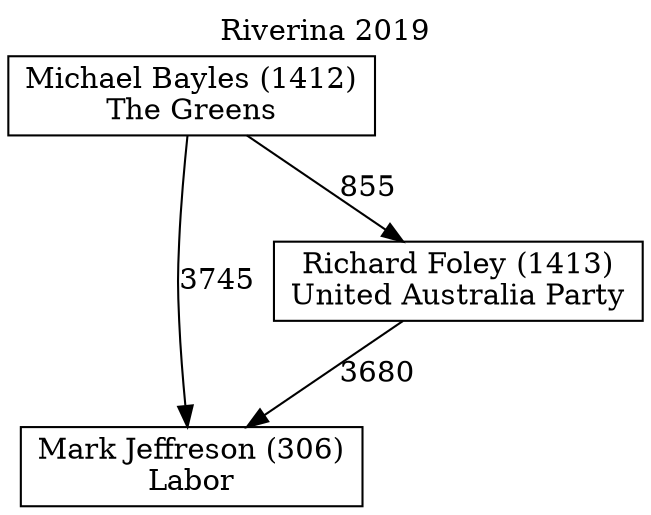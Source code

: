// House preference flow
digraph "Mark Jeffreson (306)_Riverina_2019" {
	graph [label="Riverina 2019" labelloc=t mclimit=10]
	node [shape=box]
	"Mark Jeffreson (306)" [label="Mark Jeffreson (306)
Labor"]
	"Michael Bayles (1412)" [label="Michael Bayles (1412)
The Greens"]
	"Richard Foley (1413)" [label="Richard Foley (1413)
United Australia Party"]
	"Michael Bayles (1412)" -> "Mark Jeffreson (306)" [label=3745]
	"Michael Bayles (1412)" -> "Richard Foley (1413)" [label=855]
	"Richard Foley (1413)" -> "Mark Jeffreson (306)" [label=3680]
}
